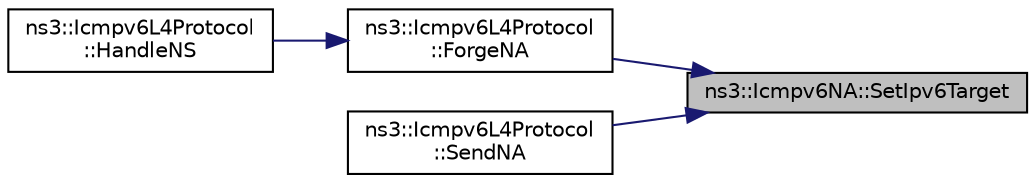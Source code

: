 digraph "ns3::Icmpv6NA::SetIpv6Target"
{
 // LATEX_PDF_SIZE
  edge [fontname="Helvetica",fontsize="10",labelfontname="Helvetica",labelfontsize="10"];
  node [fontname="Helvetica",fontsize="10",shape=record];
  rankdir="RL";
  Node1 [label="ns3::Icmpv6NA::SetIpv6Target",height=0.2,width=0.4,color="black", fillcolor="grey75", style="filled", fontcolor="black",tooltip="Set the IPv6 target field."];
  Node1 -> Node2 [dir="back",color="midnightblue",fontsize="10",style="solid",fontname="Helvetica"];
  Node2 [label="ns3::Icmpv6L4Protocol\l::ForgeNA",height=0.2,width=0.4,color="black", fillcolor="white", style="filled",URL="$classns3_1_1_icmpv6_l4_protocol.html#a687a096d8c5580cb3a80bec95b0dd689",tooltip="Forge a Neighbor Advertisement."];
  Node2 -> Node3 [dir="back",color="midnightblue",fontsize="10",style="solid",fontname="Helvetica"];
  Node3 [label="ns3::Icmpv6L4Protocol\l::HandleNS",height=0.2,width=0.4,color="black", fillcolor="white", style="filled",URL="$classns3_1_1_icmpv6_l4_protocol.html#acec910926a1fdbbea699c10d638aa704",tooltip="Receive Neighbor Solicitation method."];
  Node1 -> Node4 [dir="back",color="midnightblue",fontsize="10",style="solid",fontname="Helvetica"];
  Node4 [label="ns3::Icmpv6L4Protocol\l::SendNA",height=0.2,width=0.4,color="black", fillcolor="white", style="filled",URL="$classns3_1_1_icmpv6_l4_protocol.html#ae4324a775e75486fad5de41ec3030a0c",tooltip="Send a Neighbor Adverstisement."];
}
